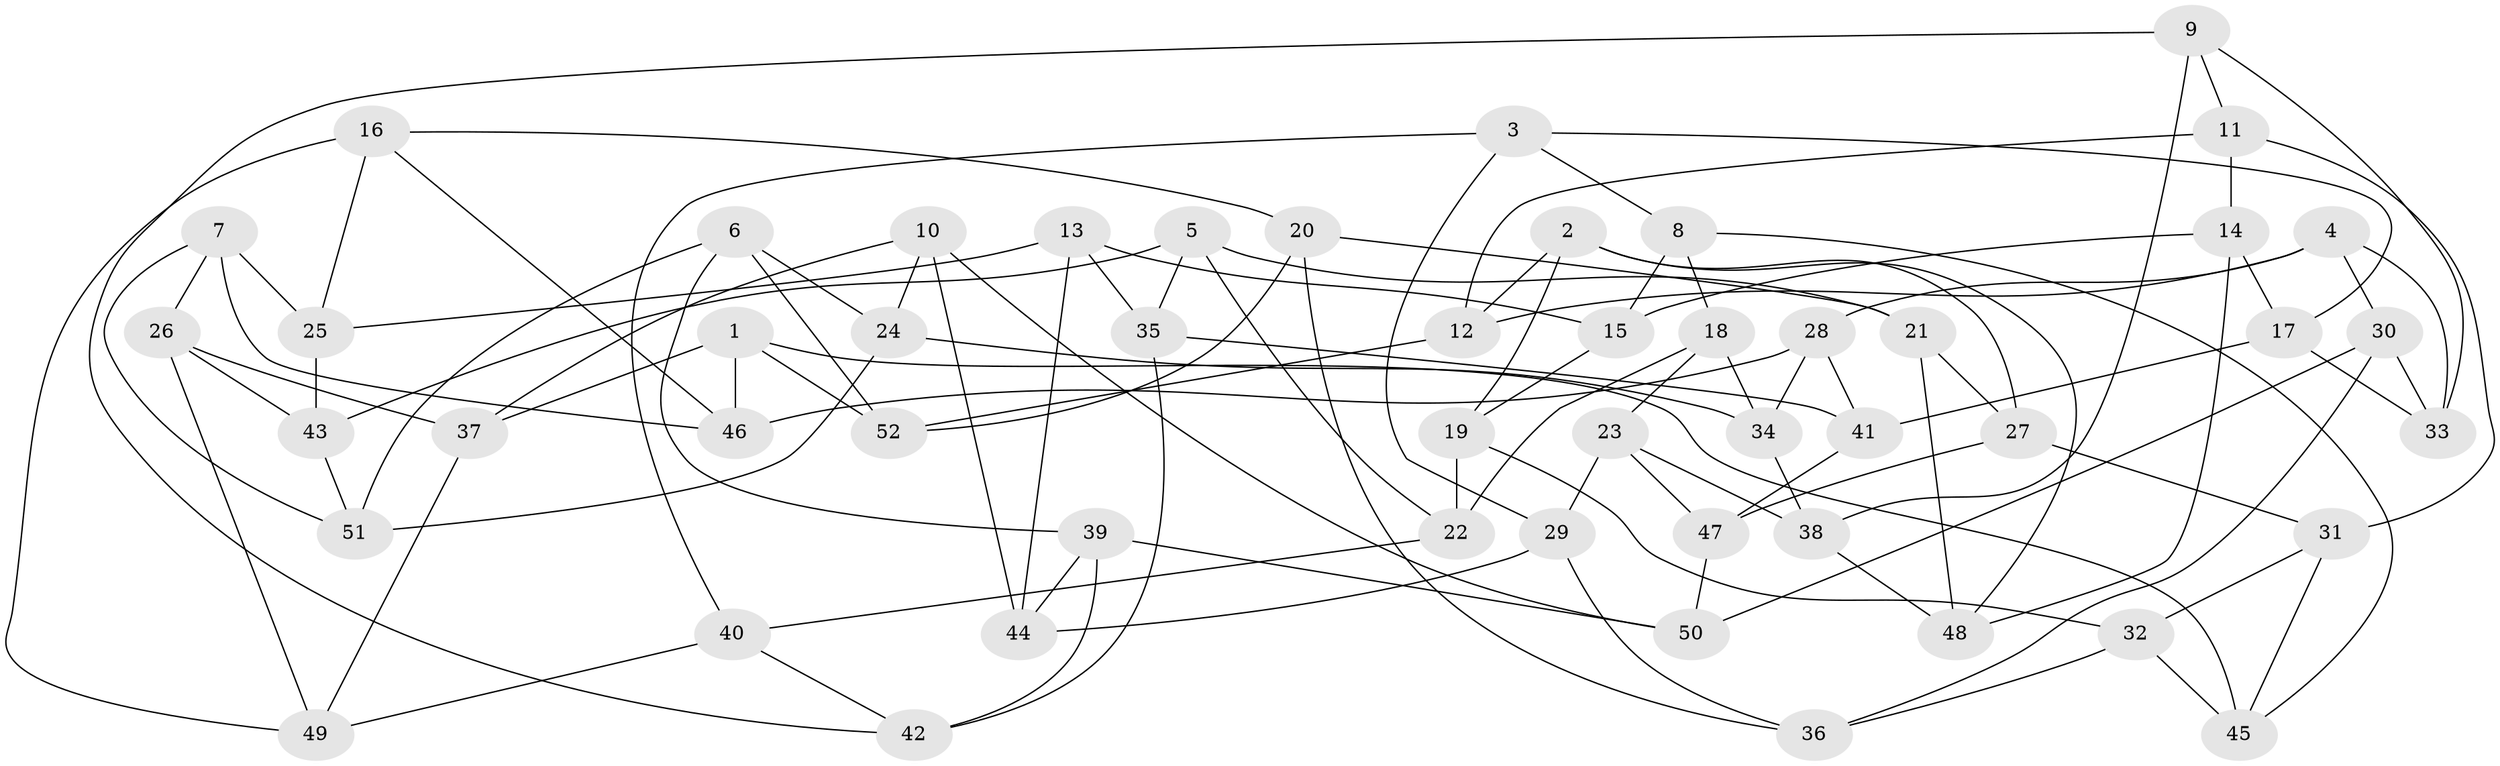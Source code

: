 // Generated by graph-tools (version 1.1) at 2025/02/03/09/25 03:02:54]
// undirected, 52 vertices, 104 edges
graph export_dot {
graph [start="1"]
  node [color=gray90,style=filled];
  1;
  2;
  3;
  4;
  5;
  6;
  7;
  8;
  9;
  10;
  11;
  12;
  13;
  14;
  15;
  16;
  17;
  18;
  19;
  20;
  21;
  22;
  23;
  24;
  25;
  26;
  27;
  28;
  29;
  30;
  31;
  32;
  33;
  34;
  35;
  36;
  37;
  38;
  39;
  40;
  41;
  42;
  43;
  44;
  45;
  46;
  47;
  48;
  49;
  50;
  51;
  52;
  1 -- 37;
  1 -- 45;
  1 -- 52;
  1 -- 46;
  2 -- 19;
  2 -- 27;
  2 -- 48;
  2 -- 12;
  3 -- 8;
  3 -- 29;
  3 -- 17;
  3 -- 40;
  4 -- 33;
  4 -- 30;
  4 -- 28;
  4 -- 12;
  5 -- 21;
  5 -- 35;
  5 -- 22;
  5 -- 43;
  6 -- 39;
  6 -- 24;
  6 -- 51;
  6 -- 52;
  7 -- 51;
  7 -- 25;
  7 -- 26;
  7 -- 46;
  8 -- 15;
  8 -- 45;
  8 -- 18;
  9 -- 33;
  9 -- 38;
  9 -- 42;
  9 -- 11;
  10 -- 24;
  10 -- 44;
  10 -- 50;
  10 -- 37;
  11 -- 31;
  11 -- 12;
  11 -- 14;
  12 -- 52;
  13 -- 15;
  13 -- 35;
  13 -- 25;
  13 -- 44;
  14 -- 15;
  14 -- 48;
  14 -- 17;
  15 -- 19;
  16 -- 46;
  16 -- 25;
  16 -- 20;
  16 -- 49;
  17 -- 41;
  17 -- 33;
  18 -- 22;
  18 -- 34;
  18 -- 23;
  19 -- 22;
  19 -- 32;
  20 -- 36;
  20 -- 52;
  20 -- 21;
  21 -- 27;
  21 -- 48;
  22 -- 40;
  23 -- 38;
  23 -- 47;
  23 -- 29;
  24 -- 51;
  24 -- 34;
  25 -- 43;
  26 -- 49;
  26 -- 37;
  26 -- 43;
  27 -- 31;
  27 -- 47;
  28 -- 34;
  28 -- 46;
  28 -- 41;
  29 -- 44;
  29 -- 36;
  30 -- 33;
  30 -- 36;
  30 -- 50;
  31 -- 32;
  31 -- 45;
  32 -- 36;
  32 -- 45;
  34 -- 38;
  35 -- 41;
  35 -- 42;
  37 -- 49;
  38 -- 48;
  39 -- 44;
  39 -- 50;
  39 -- 42;
  40 -- 42;
  40 -- 49;
  41 -- 47;
  43 -- 51;
  47 -- 50;
}
